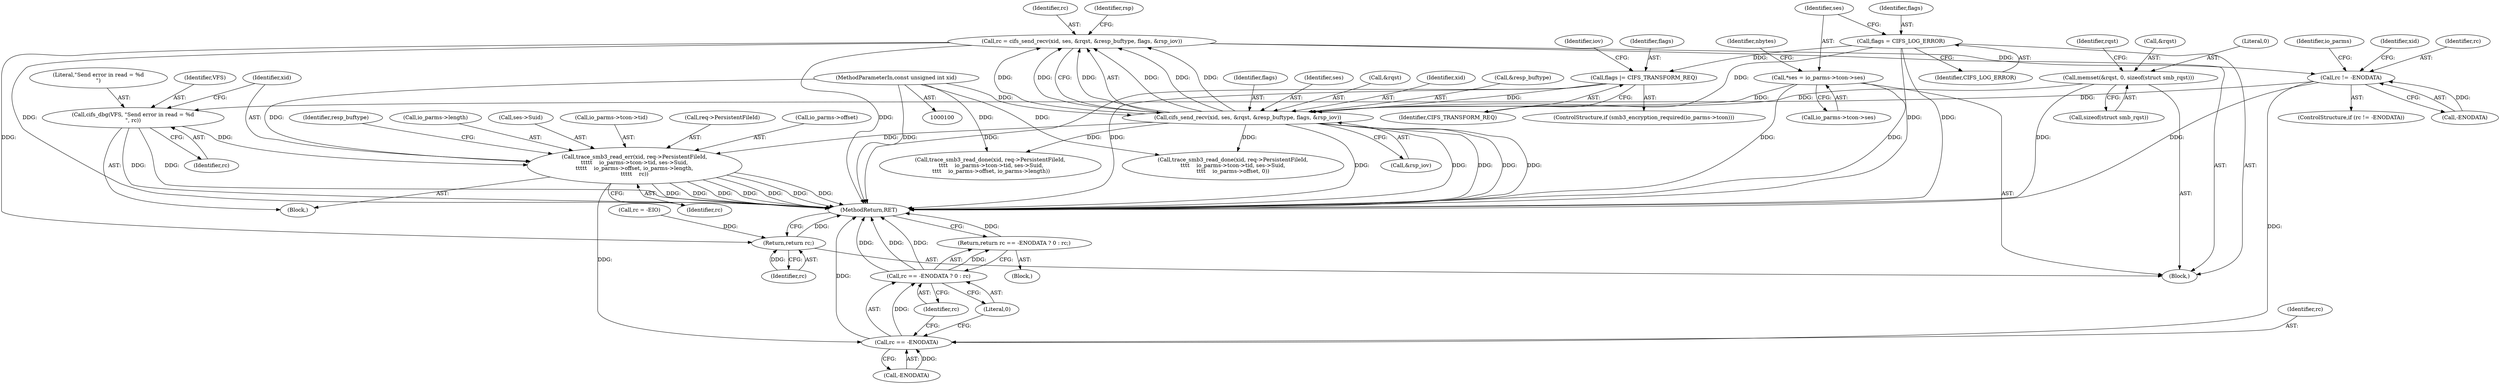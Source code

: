 digraph "0_linux_088aaf17aa79300cab14dbee2569c58cfafd7d6e@API" {
"1000198" [label="(Call,rc = cifs_send_recv(xid, ses, &rqst, &resp_buftype, flags, &rsp_iov))"];
"1000200" [label="(Call,cifs_send_recv(xid, ses, &rqst, &resp_buftype, flags, &rsp_iov))"];
"1000101" [label="(MethodParameterIn,const unsigned int xid)"];
"1000130" [label="(Call,*ses = io_parms->tcon->ses)"];
"1000182" [label="(Call,memset(&rqst, 0, sizeof(struct smb_rqst)))"];
"1000163" [label="(Call,flags |= CIFS_TRANSFORM_REQ)"];
"1000126" [label="(Call,flags = CIFS_LOG_ERROR)"];
"1000221" [label="(Call,rc != -ENODATA)"];
"1000231" [label="(Call,cifs_dbg(VFS, \"Send error in read = %d\n\", rc))"];
"1000235" [label="(Call,trace_smb3_read_err(xid, req->PersistentFileId,\n\t\t\t\t\t    io_parms->tcon->tid, ses->Suid,\n\t\t\t\t\t    io_parms->offset, io_parms->length,\n\t\t\t\t\t    rc))"];
"1000280" [label="(Call,rc == -ENODATA)"];
"1000279" [label="(Call,rc == -ENODATA ? 0 : rc)"];
"1000278" [label="(Return,return rc == -ENODATA ? 0 : rc;)"];
"1000394" [label="(Return,return rc;)"];
"1000199" [label="(Identifier,rc)"];
"1000219" [label="(Block,)"];
"1000183" [label="(Call,&rqst)"];
"1000274" [label="(Identifier,resp_buftype)"];
"1000130" [label="(Call,*ses = io_parms->tcon->ses)"];
"1000139" [label="(Identifier,nbytes)"];
"1000211" [label="(Identifier,rsp)"];
"1000232" [label="(Identifier,VFS)"];
"1000200" [label="(Call,cifs_send_recv(xid, ses, &rqst, &resp_buftype, flags, &rsp_iov))"];
"1000158" [label="(ControlStructure,if (smb3_encryption_required(io_parms->tcon)))"];
"1000251" [label="(Call,io_parms->length)"];
"1000336" [label="(Call,rc = -EIO)"];
"1000254" [label="(Identifier,rc)"];
"1000207" [label="(Identifier,flags)"];
"1000165" [label="(Identifier,CIFS_TRANSFORM_REQ)"];
"1000163" [label="(Call,flags |= CIFS_TRANSFORM_REQ)"];
"1000202" [label="(Identifier,ses)"];
"1000169" [label="(Identifier,iov)"];
"1000245" [label="(Call,ses->Suid)"];
"1000282" [label="(Call,-ENODATA)"];
"1000208" [label="(Call,&rsp_iov)"];
"1000235" [label="(Call,trace_smb3_read_err(xid, req->PersistentFileId,\n\t\t\t\t\t    io_parms->tcon->tid, ses->Suid,\n\t\t\t\t\t    io_parms->offset, io_parms->length,\n\t\t\t\t\t    rc))"];
"1000106" [label="(Block,)"];
"1000203" [label="(Call,&rqst)"];
"1000132" [label="(Call,io_parms->tcon->ses)"];
"1000394" [label="(Return,return rc;)"];
"1000201" [label="(Identifier,xid)"];
"1000395" [label="(Identifier,rc)"];
"1000281" [label="(Identifier,rc)"];
"1000256" [label="(Call,trace_smb3_read_done(xid, req->PersistentFileId,\n\t\t\t\t    io_parms->tcon->tid, ses->Suid,\n\t\t\t\t    io_parms->offset, 0))"];
"1000240" [label="(Call,io_parms->tcon->tid)"];
"1000237" [label="(Call,req->PersistentFileId)"];
"1000126" [label="(Call,flags = CIFS_LOG_ERROR)"];
"1000220" [label="(ControlStructure,if (rc != -ENODATA))"];
"1000186" [label="(Call,sizeof(struct smb_rqst))"];
"1000185" [label="(Literal,0)"];
"1000280" [label="(Call,rc == -ENODATA)"];
"1000287" [label="(Call,trace_smb3_read_done(xid, req->PersistentFileId,\n \t\t\t\t    io_parms->tcon->tid, ses->Suid,\n \t\t\t\t    io_parms->offset, io_parms->length))"];
"1000236" [label="(Identifier,xid)"];
"1000198" [label="(Call,rc = cifs_send_recv(xid, ses, &rqst, &resp_buftype, flags, &rsp_iov))"];
"1000222" [label="(Identifier,rc)"];
"1000128" [label="(Identifier,CIFS_LOG_ERROR)"];
"1000233" [label="(Literal,\"Send error in read = %d\n\")"];
"1000248" [label="(Call,io_parms->offset)"];
"1000284" [label="(Literal,0)"];
"1000228" [label="(Identifier,io_parms)"];
"1000223" [label="(Call,-ENODATA)"];
"1000190" [label="(Identifier,rqst)"];
"1000231" [label="(Call,cifs_dbg(VFS, \"Send error in read = %d\n\", rc))"];
"1000225" [label="(Block,)"];
"1000285" [label="(Identifier,rc)"];
"1000164" [label="(Identifier,flags)"];
"1000205" [label="(Call,&resp_buftype)"];
"1000127" [label="(Identifier,flags)"];
"1000257" [label="(Identifier,xid)"];
"1000131" [label="(Identifier,ses)"];
"1000396" [label="(MethodReturn,RET)"];
"1000278" [label="(Return,return rc == -ENODATA ? 0 : rc;)"];
"1000182" [label="(Call,memset(&rqst, 0, sizeof(struct smb_rqst)))"];
"1000234" [label="(Identifier,rc)"];
"1000279" [label="(Call,rc == -ENODATA ? 0 : rc)"];
"1000101" [label="(MethodParameterIn,const unsigned int xid)"];
"1000221" [label="(Call,rc != -ENODATA)"];
"1000198" -> "1000106"  [label="AST: "];
"1000198" -> "1000200"  [label="CFG: "];
"1000199" -> "1000198"  [label="AST: "];
"1000200" -> "1000198"  [label="AST: "];
"1000211" -> "1000198"  [label="CFG: "];
"1000198" -> "1000396"  [label="DDG: "];
"1000198" -> "1000396"  [label="DDG: "];
"1000200" -> "1000198"  [label="DDG: "];
"1000200" -> "1000198"  [label="DDG: "];
"1000200" -> "1000198"  [label="DDG: "];
"1000200" -> "1000198"  [label="DDG: "];
"1000200" -> "1000198"  [label="DDG: "];
"1000200" -> "1000198"  [label="DDG: "];
"1000198" -> "1000221"  [label="DDG: "];
"1000198" -> "1000394"  [label="DDG: "];
"1000200" -> "1000208"  [label="CFG: "];
"1000201" -> "1000200"  [label="AST: "];
"1000202" -> "1000200"  [label="AST: "];
"1000203" -> "1000200"  [label="AST: "];
"1000205" -> "1000200"  [label="AST: "];
"1000207" -> "1000200"  [label="AST: "];
"1000208" -> "1000200"  [label="AST: "];
"1000200" -> "1000396"  [label="DDG: "];
"1000200" -> "1000396"  [label="DDG: "];
"1000200" -> "1000396"  [label="DDG: "];
"1000200" -> "1000396"  [label="DDG: "];
"1000200" -> "1000396"  [label="DDG: "];
"1000101" -> "1000200"  [label="DDG: "];
"1000130" -> "1000200"  [label="DDG: "];
"1000182" -> "1000200"  [label="DDG: "];
"1000163" -> "1000200"  [label="DDG: "];
"1000126" -> "1000200"  [label="DDG: "];
"1000200" -> "1000235"  [label="DDG: "];
"1000200" -> "1000256"  [label="DDG: "];
"1000200" -> "1000287"  [label="DDG: "];
"1000101" -> "1000100"  [label="AST: "];
"1000101" -> "1000396"  [label="DDG: "];
"1000101" -> "1000235"  [label="DDG: "];
"1000101" -> "1000256"  [label="DDG: "];
"1000101" -> "1000287"  [label="DDG: "];
"1000130" -> "1000106"  [label="AST: "];
"1000130" -> "1000132"  [label="CFG: "];
"1000131" -> "1000130"  [label="AST: "];
"1000132" -> "1000130"  [label="AST: "];
"1000139" -> "1000130"  [label="CFG: "];
"1000130" -> "1000396"  [label="DDG: "];
"1000130" -> "1000396"  [label="DDG: "];
"1000182" -> "1000106"  [label="AST: "];
"1000182" -> "1000186"  [label="CFG: "];
"1000183" -> "1000182"  [label="AST: "];
"1000185" -> "1000182"  [label="AST: "];
"1000186" -> "1000182"  [label="AST: "];
"1000190" -> "1000182"  [label="CFG: "];
"1000182" -> "1000396"  [label="DDG: "];
"1000163" -> "1000158"  [label="AST: "];
"1000163" -> "1000165"  [label="CFG: "];
"1000164" -> "1000163"  [label="AST: "];
"1000165" -> "1000163"  [label="AST: "];
"1000169" -> "1000163"  [label="CFG: "];
"1000163" -> "1000396"  [label="DDG: "];
"1000163" -> "1000396"  [label="DDG: "];
"1000126" -> "1000163"  [label="DDG: "];
"1000126" -> "1000106"  [label="AST: "];
"1000126" -> "1000128"  [label="CFG: "];
"1000127" -> "1000126"  [label="AST: "];
"1000128" -> "1000126"  [label="AST: "];
"1000131" -> "1000126"  [label="CFG: "];
"1000126" -> "1000396"  [label="DDG: "];
"1000126" -> "1000396"  [label="DDG: "];
"1000221" -> "1000220"  [label="AST: "];
"1000221" -> "1000223"  [label="CFG: "];
"1000222" -> "1000221"  [label="AST: "];
"1000223" -> "1000221"  [label="AST: "];
"1000228" -> "1000221"  [label="CFG: "];
"1000257" -> "1000221"  [label="CFG: "];
"1000221" -> "1000396"  [label="DDG: "];
"1000223" -> "1000221"  [label="DDG: "];
"1000221" -> "1000231"  [label="DDG: "];
"1000221" -> "1000280"  [label="DDG: "];
"1000231" -> "1000225"  [label="AST: "];
"1000231" -> "1000234"  [label="CFG: "];
"1000232" -> "1000231"  [label="AST: "];
"1000233" -> "1000231"  [label="AST: "];
"1000234" -> "1000231"  [label="AST: "];
"1000236" -> "1000231"  [label="CFG: "];
"1000231" -> "1000396"  [label="DDG: "];
"1000231" -> "1000396"  [label="DDG: "];
"1000231" -> "1000235"  [label="DDG: "];
"1000235" -> "1000225"  [label="AST: "];
"1000235" -> "1000254"  [label="CFG: "];
"1000236" -> "1000235"  [label="AST: "];
"1000237" -> "1000235"  [label="AST: "];
"1000240" -> "1000235"  [label="AST: "];
"1000245" -> "1000235"  [label="AST: "];
"1000248" -> "1000235"  [label="AST: "];
"1000251" -> "1000235"  [label="AST: "];
"1000254" -> "1000235"  [label="AST: "];
"1000274" -> "1000235"  [label="CFG: "];
"1000235" -> "1000396"  [label="DDG: "];
"1000235" -> "1000396"  [label="DDG: "];
"1000235" -> "1000396"  [label="DDG: "];
"1000235" -> "1000396"  [label="DDG: "];
"1000235" -> "1000396"  [label="DDG: "];
"1000235" -> "1000396"  [label="DDG: "];
"1000235" -> "1000396"  [label="DDG: "];
"1000235" -> "1000280"  [label="DDG: "];
"1000280" -> "1000279"  [label="AST: "];
"1000280" -> "1000282"  [label="CFG: "];
"1000281" -> "1000280"  [label="AST: "];
"1000282" -> "1000280"  [label="AST: "];
"1000284" -> "1000280"  [label="CFG: "];
"1000285" -> "1000280"  [label="CFG: "];
"1000280" -> "1000396"  [label="DDG: "];
"1000280" -> "1000279"  [label="DDG: "];
"1000282" -> "1000280"  [label="DDG: "];
"1000279" -> "1000278"  [label="AST: "];
"1000279" -> "1000284"  [label="CFG: "];
"1000279" -> "1000285"  [label="CFG: "];
"1000284" -> "1000279"  [label="AST: "];
"1000285" -> "1000279"  [label="AST: "];
"1000278" -> "1000279"  [label="CFG: "];
"1000279" -> "1000396"  [label="DDG: "];
"1000279" -> "1000396"  [label="DDG: "];
"1000279" -> "1000396"  [label="DDG: "];
"1000279" -> "1000278"  [label="DDG: "];
"1000278" -> "1000219"  [label="AST: "];
"1000396" -> "1000278"  [label="CFG: "];
"1000278" -> "1000396"  [label="DDG: "];
"1000394" -> "1000106"  [label="AST: "];
"1000394" -> "1000395"  [label="CFG: "];
"1000395" -> "1000394"  [label="AST: "];
"1000396" -> "1000394"  [label="CFG: "];
"1000394" -> "1000396"  [label="DDG: "];
"1000395" -> "1000394"  [label="DDG: "];
"1000336" -> "1000394"  [label="DDG: "];
}
